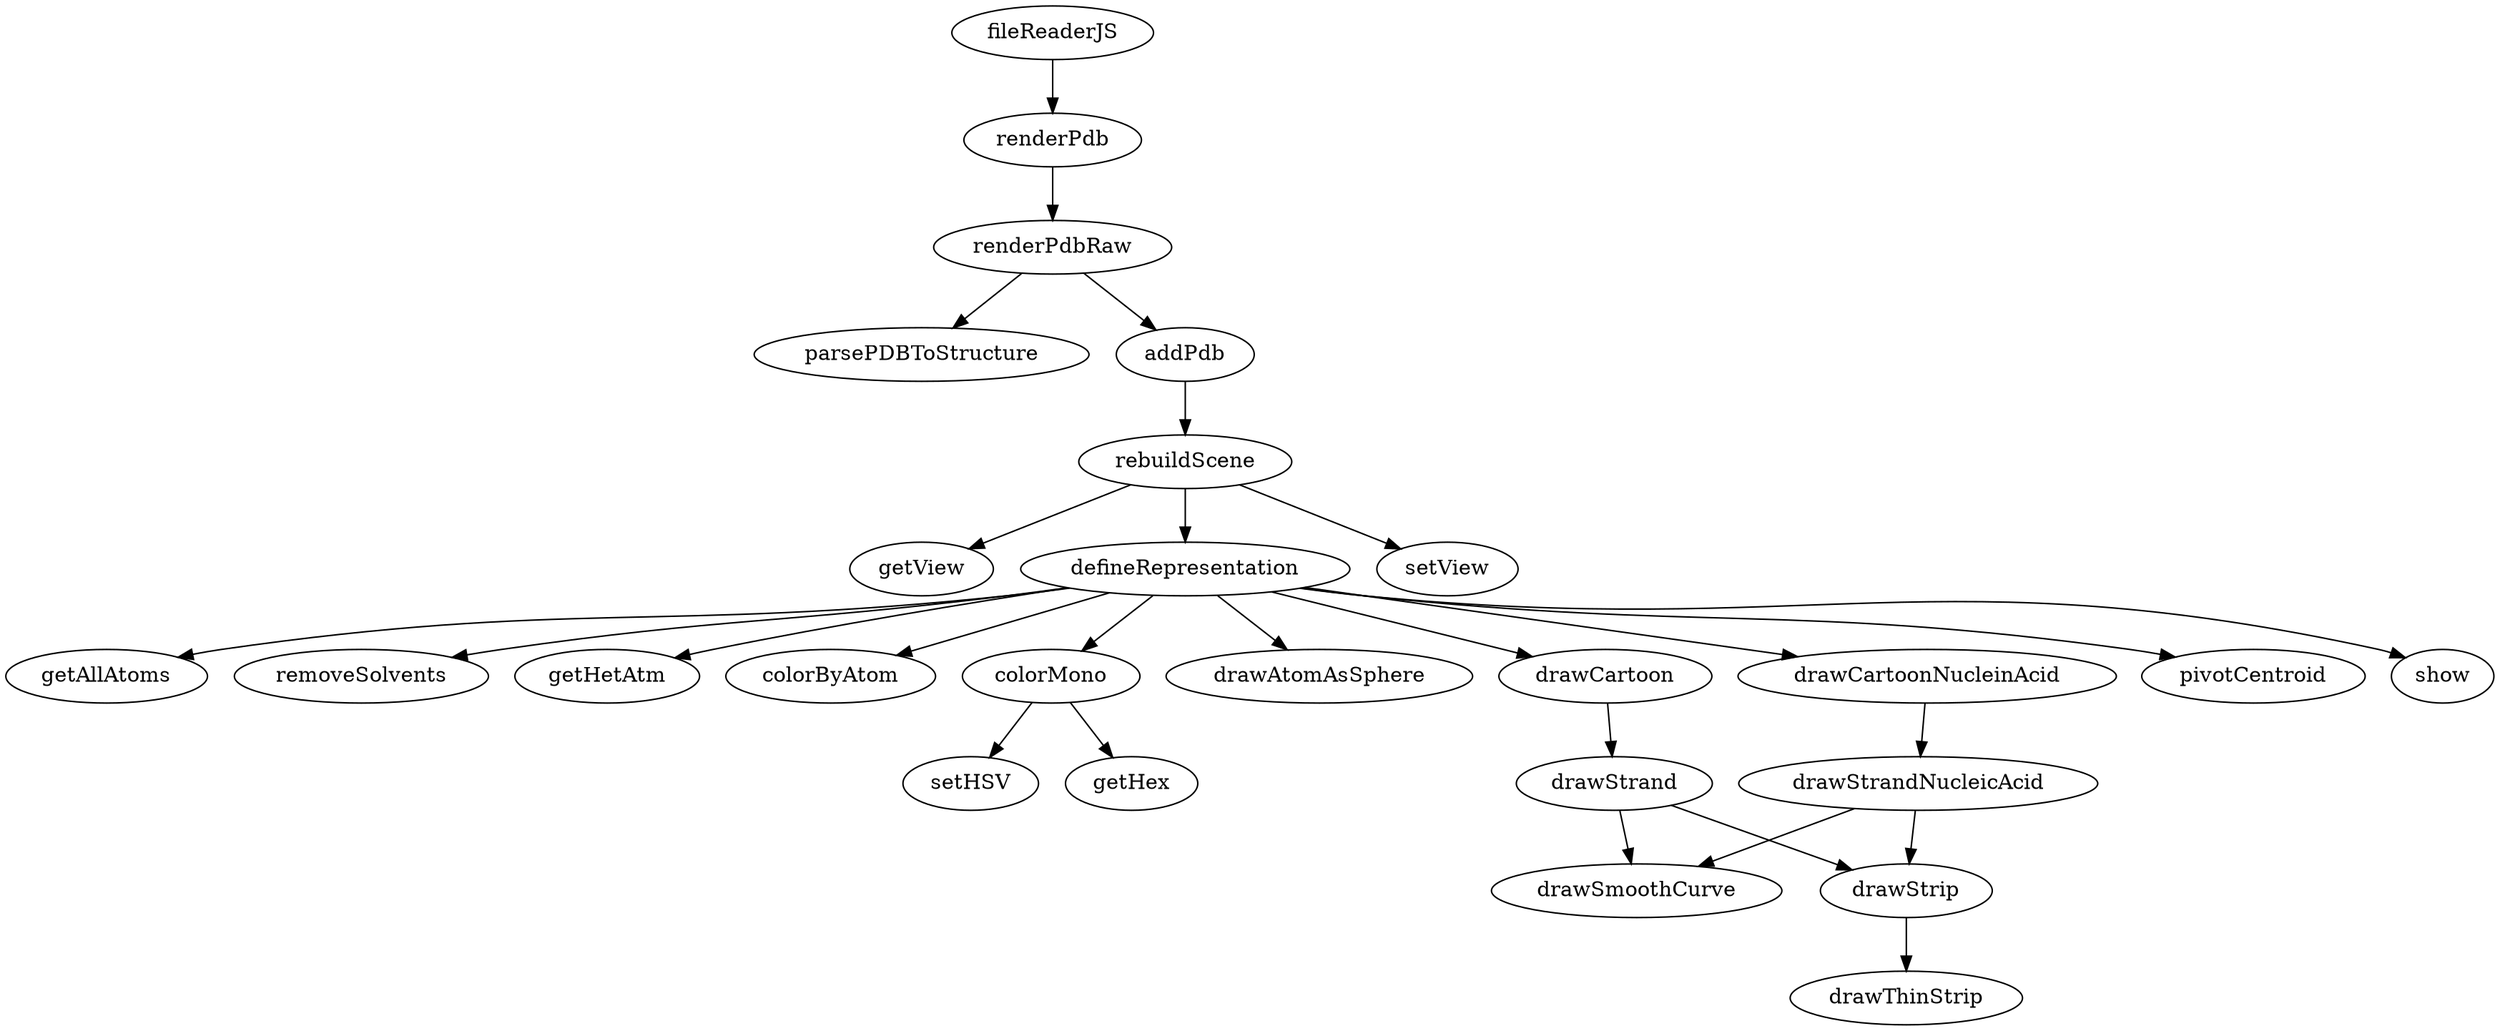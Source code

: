 // Loading and rendering a PDB file
digraph {
	A [label=fileReaderJS]
	B [label=renderPdb]
	C [label=renderPdbRaw]
	D [label=parsePDBToStructure]
	E [label=addPdb]
	F [label=rebuildScene]
	G [label=getView]
	H [label=defineRepresentation]
	I [label=setView]
	J [label=getAllAtoms]
	K [label=removeSolvents]
	L [label=getHetAtm]
	M [label=colorByAtom]
	N [label=colorMono]
	O [label=setHSV]
	P [label=getHex]
	Q [label=drawAtomAsSphere]
	R [label=drawCartoon]
	S [label=drawStrand]
	T [label=drawSmoothCurve]
	U [label=drawStrip]
	V [label=drawThinStrip]
	W [label=drawCartoonNucleinAcid]
	X [label=drawStrandNucleicAcid]
	Y [label=pivotCentroid]
	Z [label=show]
		A -> B
		B -> C
		C -> D
		C -> E
		E -> F
		F -> G
		F -> H
		F -> I
		H -> J
		H -> K
		H -> L
		H -> M
		H -> N
		N -> O
		N -> P
		H -> Q
		H -> R
		H -> W
		H -> Y
		H -> Z
		R -> S
		S -> T
		S -> U
		U -> V
		W -> X
		X -> U
		X -> T
}